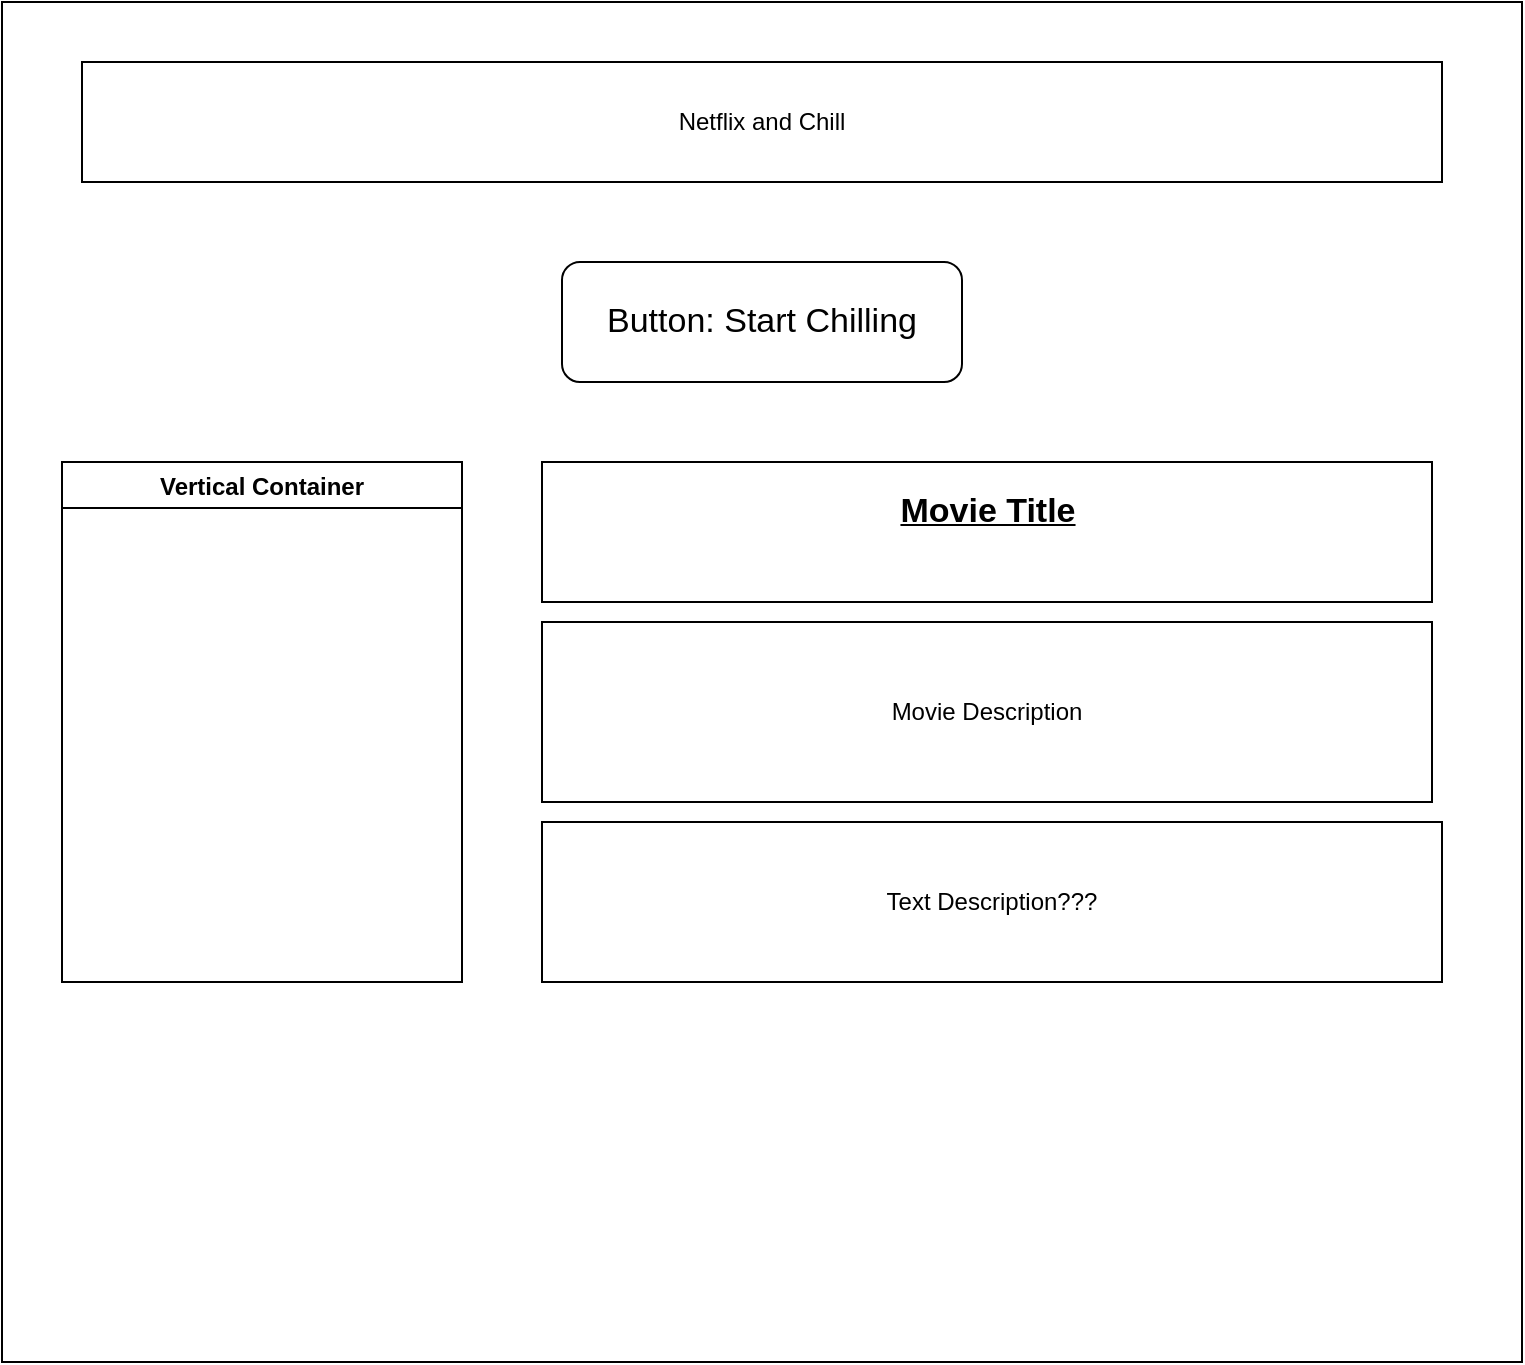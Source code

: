 <mxfile version="15.5.9" type="device" pages="2"><diagram id="Od-FqNNhqm3T_aQltqUs" name="Desktop"><mxGraphModel dx="1038" dy="547" grid="1" gridSize="10" guides="1" tooltips="1" connect="1" arrows="1" fold="1" page="1" pageScale="1" pageWidth="850" pageHeight="1100" math="0" shadow="0"><root><mxCell id="0"/><mxCell id="1" parent="0"/><mxCell id="dsfV4tzpijg3nkwlyLX6-2" value="" style="rounded=0;whiteSpace=wrap;html=1;" vertex="1" parent="1"><mxGeometry x="40" y="40" width="760" height="680" as="geometry"/></mxCell><mxCell id="dsfV4tzpijg3nkwlyLX6-3" value="Netflix and Chill" style="rounded=0;whiteSpace=wrap;html=1;" vertex="1" parent="1"><mxGeometry x="80" y="70" width="680" height="60" as="geometry"/></mxCell><mxCell id="dsfV4tzpijg3nkwlyLX6-5" value="" style="rounded=0;whiteSpace=wrap;html=1;" vertex="1" parent="1"><mxGeometry x="310" y="270" width="445" height="70" as="geometry"/></mxCell><mxCell id="dsfV4tzpijg3nkwlyLX6-6" value="Movie Description" style="rounded=0;whiteSpace=wrap;html=1;" vertex="1" parent="1"><mxGeometry x="310" y="350" width="445" height="90" as="geometry"/></mxCell><mxCell id="dsfV4tzpijg3nkwlyLX6-7" value="Movie Title" style="text;html=1;strokeColor=none;fillColor=none;align=center;verticalAlign=middle;whiteSpace=wrap;rounded=0;fontStyle=5;fontSize=17;" vertex="1" parent="1"><mxGeometry x="467.5" y="280" width="130" height="30" as="geometry"/></mxCell><mxCell id="dsfV4tzpijg3nkwlyLX6-8" value="Text Description???" style="rounded=0;whiteSpace=wrap;html=1;" vertex="1" parent="1"><mxGeometry x="310" y="450" width="450" height="80" as="geometry"/></mxCell><mxCell id="dsfV4tzpijg3nkwlyLX6-9" value="Vertical Container" style="swimlane;" vertex="1" parent="1"><mxGeometry x="70" y="270" width="200" height="260" as="geometry"/></mxCell><mxCell id="wHweVvqdrKih25ufa7FI-1" value="Button: Start Chilling" style="rounded=1;whiteSpace=wrap;html=1;fontSize=17;" vertex="1" parent="1"><mxGeometry x="320" y="170" width="200" height="60" as="geometry"/></mxCell></root></mxGraphModel></diagram><diagram name="Mobile" id="lHRPpjtanvQ0oiBKdXOU"><mxGraphModel dx="1182" dy="732" grid="1" gridSize="10" guides="1" tooltips="1" connect="1" arrows="1" fold="1" page="1" pageScale="1" pageWidth="850" pageHeight="1100" math="0" shadow="0"><root><mxCell id="7sMY5ZoVmAjSCv0ceNQ5-0"/><mxCell id="7sMY5ZoVmAjSCv0ceNQ5-1" parent="7sMY5ZoVmAjSCv0ceNQ5-0"/><mxCell id="7sMY5ZoVmAjSCv0ceNQ5-2" value="" style="rounded=0;whiteSpace=wrap;html=1;" vertex="1" parent="7sMY5ZoVmAjSCv0ceNQ5-1"><mxGeometry x="40" y="40" width="760" height="680" as="geometry"/></mxCell><mxCell id="7sMY5ZoVmAjSCv0ceNQ5-3" value="Netflix and Chill" style="rounded=0;whiteSpace=wrap;html=1;" vertex="1" parent="7sMY5ZoVmAjSCv0ceNQ5-1"><mxGeometry x="80" y="70" width="680" height="60" as="geometry"/></mxCell><mxCell id="7sMY5ZoVmAjSCv0ceNQ5-4" value="" style="rounded=0;whiteSpace=wrap;html=1;" vertex="1" parent="7sMY5ZoVmAjSCv0ceNQ5-1"><mxGeometry x="310" y="200" width="445" height="80" as="geometry"/></mxCell><mxCell id="7sMY5ZoVmAjSCv0ceNQ5-5" value="Text Description" style="rounded=0;whiteSpace=wrap;html=1;" vertex="1" parent="7sMY5ZoVmAjSCv0ceNQ5-1"><mxGeometry x="310" y="300" width="445" height="85" as="geometry"/></mxCell><mxCell id="7sMY5ZoVmAjSCv0ceNQ5-6" value="Movie Title" style="text;html=1;strokeColor=none;fillColor=none;align=center;verticalAlign=middle;whiteSpace=wrap;rounded=0;fontStyle=5;fontSize=17;" vertex="1" parent="7sMY5ZoVmAjSCv0ceNQ5-1"><mxGeometry x="450" y="225" width="130" height="30" as="geometry"/></mxCell><mxCell id="7sMY5ZoVmAjSCv0ceNQ5-7" value="Text Description" style="rounded=0;whiteSpace=wrap;html=1;" vertex="1" parent="7sMY5ZoVmAjSCv0ceNQ5-1"><mxGeometry x="310" y="400" width="450" height="80" as="geometry"/></mxCell><mxCell id="7sMY5ZoVmAjSCv0ceNQ5-8" value="Vertical Container" style="swimlane;" vertex="1" parent="7sMY5ZoVmAjSCv0ceNQ5-1"><mxGeometry x="70" y="200" width="200" height="280" as="geometry"/></mxCell></root></mxGraphModel></diagram></mxfile>